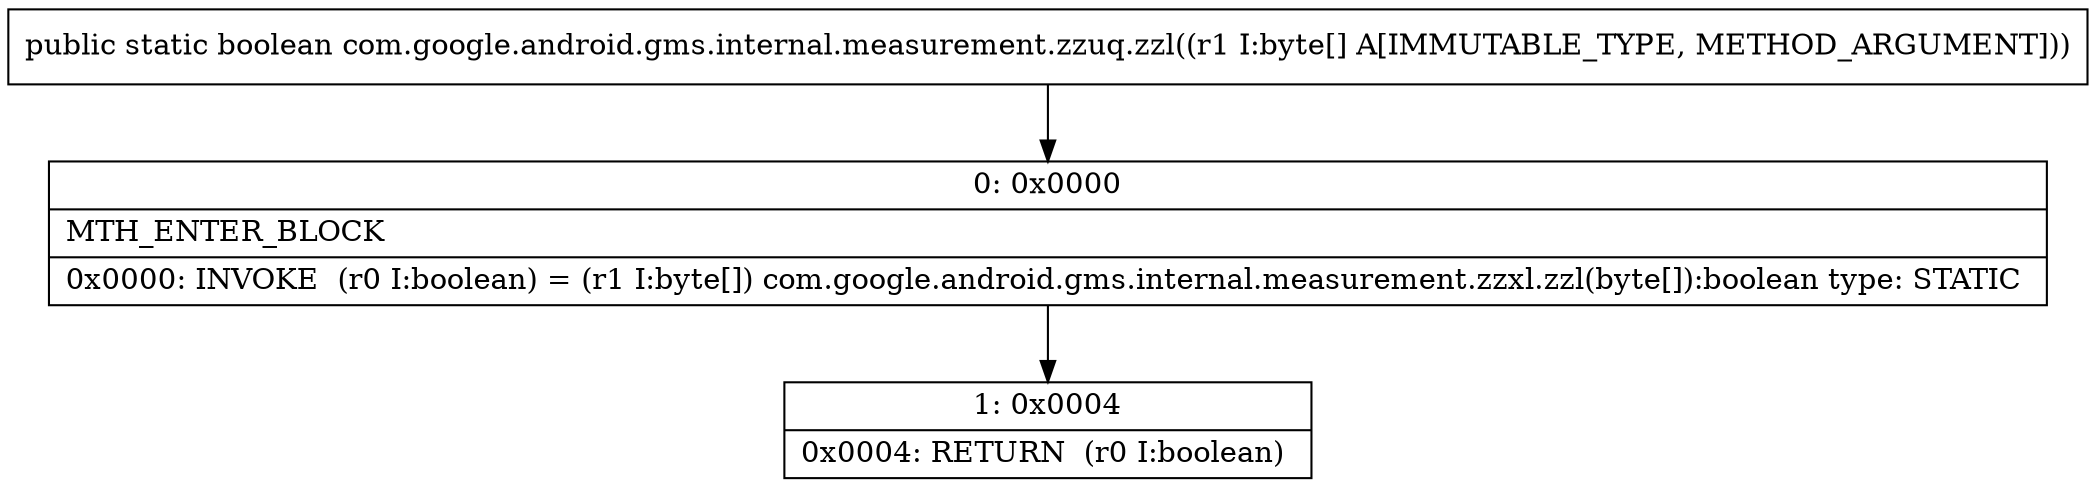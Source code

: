 digraph "CFG forcom.google.android.gms.internal.measurement.zzuq.zzl([B)Z" {
Node_0 [shape=record,label="{0\:\ 0x0000|MTH_ENTER_BLOCK\l|0x0000: INVOKE  (r0 I:boolean) = (r1 I:byte[]) com.google.android.gms.internal.measurement.zzxl.zzl(byte[]):boolean type: STATIC \l}"];
Node_1 [shape=record,label="{1\:\ 0x0004|0x0004: RETURN  (r0 I:boolean) \l}"];
MethodNode[shape=record,label="{public static boolean com.google.android.gms.internal.measurement.zzuq.zzl((r1 I:byte[] A[IMMUTABLE_TYPE, METHOD_ARGUMENT])) }"];
MethodNode -> Node_0;
Node_0 -> Node_1;
}

